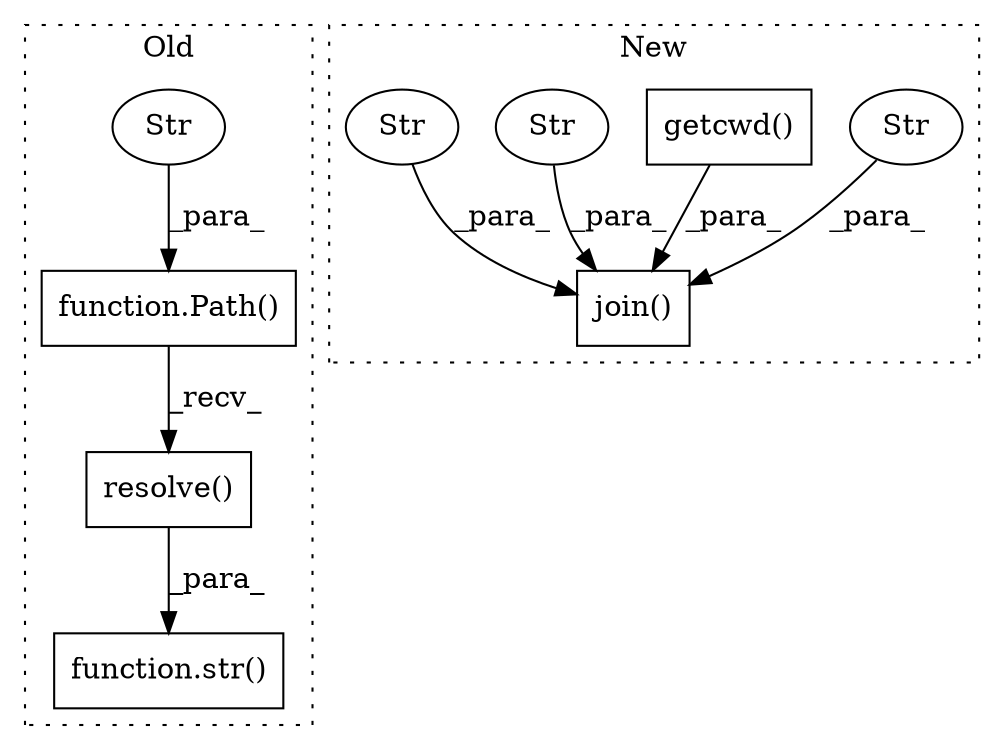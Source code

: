 digraph G {
subgraph cluster0 {
1 [label="function.Path()" a="75" s="822,854" l="5,1" shape="box"];
4 [label="Str" a="66" s="827" l="27" shape="ellipse"];
8 [label="resolve()" a="75" s="822" l="43" shape="box"];
9 [label="function.str()" a="75" s="818,865" l="4,1" shape="box"];
label = "Old";
style="dotted";
}
subgraph cluster1 {
2 [label="join()" a="75" s="827,886" l="13,1" shape="box"];
3 [label="Str" a="66" s="853" l="7" shape="ellipse"];
5 [label="getcwd()" a="75" s="840" l="11" shape="box"];
6 [label="Str" a="66" s="875" l="11" shape="ellipse"];
7 [label="Str" a="66" s="862" l="11" shape="ellipse"];
label = "New";
style="dotted";
}
1 -> 8 [label="_recv_"];
3 -> 2 [label="_para_"];
4 -> 1 [label="_para_"];
5 -> 2 [label="_para_"];
6 -> 2 [label="_para_"];
7 -> 2 [label="_para_"];
8 -> 9 [label="_para_"];
}